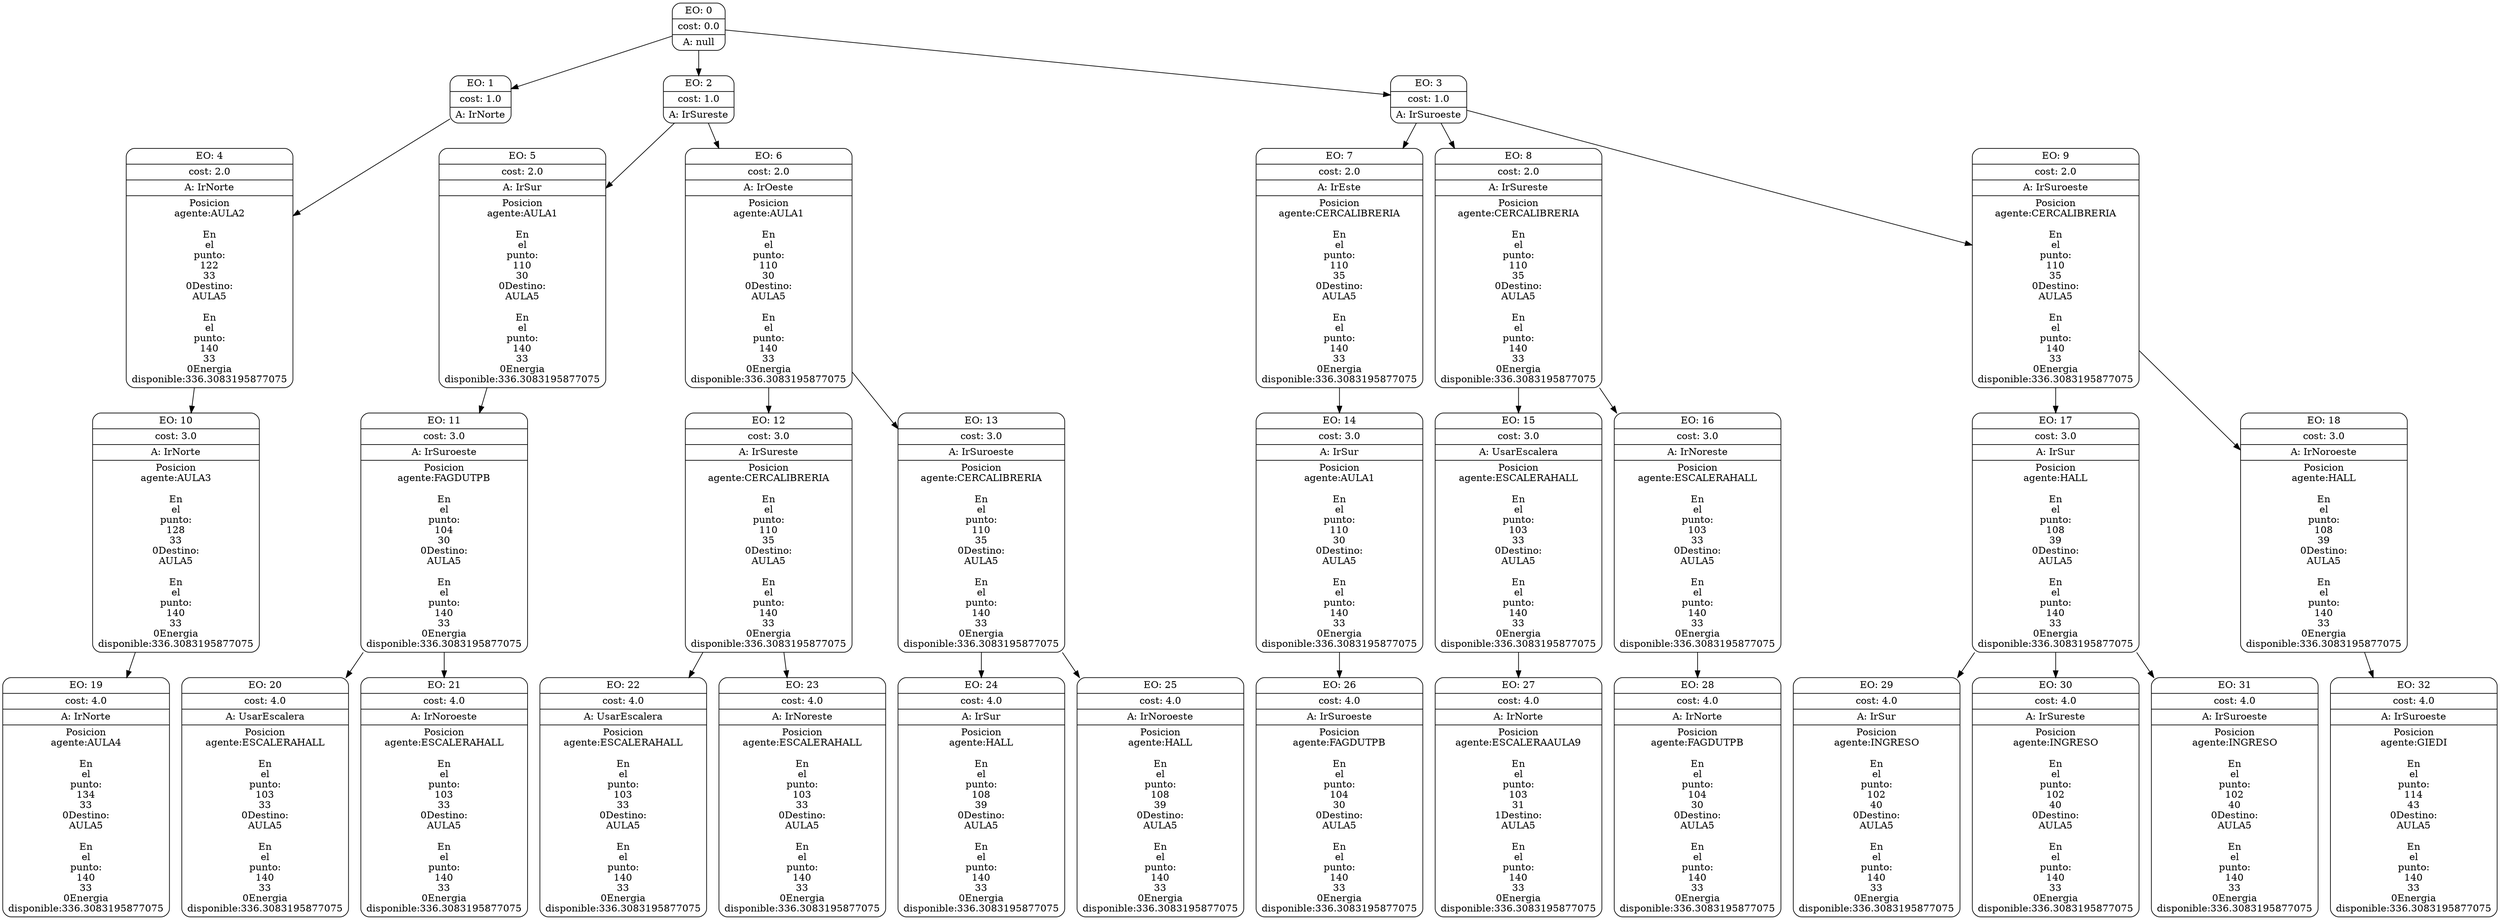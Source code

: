 digraph g {
node [shape = Mrecord];
nodo0[label="{EO: 0|cost: 0.0|A: null}"]
nodo1[label="{EO: 1|cost: 1.0|A: IrNorte}"]
nodo4[label="{EO: 4|cost: 2.0|A: IrNorte|Posicion\nagente:AULA2\n\nEn\nel\npunto:\n122\n33\n0
Destino:\nAULA5\n\nEn\nel\npunto:\n140\n33\n0
Energia\ndisponible:336.3083195877075
}"]
nodo10[label="{EO: 10|cost: 3.0|A: IrNorte|Posicion\nagente:AULA3\n\nEn\nel\npunto:\n128\n33\n0
Destino:\nAULA5\n\nEn\nel\npunto:\n140\n33\n0
Energia\ndisponible:336.3083195877075
}"]
nodo19[label="{EO: 19|cost: 4.0|A: IrNorte|Posicion\nagente:AULA4\n\nEn\nel\npunto:\n134\n33\n0
Destino:\nAULA5\n\nEn\nel\npunto:\n140\n33\n0
Energia\ndisponible:336.3083195877075
}"]

nodo10 -> nodo19;

nodo4 -> nodo10;

nodo1 -> nodo4;

nodo0 -> nodo1;
nodo2[label="{EO: 2|cost: 1.0|A: IrSureste}"]
nodo5[label="{EO: 5|cost: 2.0|A: IrSur|Posicion\nagente:AULA1\n\nEn\nel\npunto:\n110\n30\n0
Destino:\nAULA5\n\nEn\nel\npunto:\n140\n33\n0
Energia\ndisponible:336.3083195877075
}"]
nodo11[label="{EO: 11|cost: 3.0|A: IrSuroeste|Posicion\nagente:FAGDUTPB\n\nEn\nel\npunto:\n104\n30\n0
Destino:\nAULA5\n\nEn\nel\npunto:\n140\n33\n0
Energia\ndisponible:336.3083195877075
}"]
nodo20[label="{EO: 20|cost: 4.0|A: UsarEscalera|Posicion\nagente:ESCALERAHALL\n\nEn\nel\npunto:\n103\n33\n0
Destino:\nAULA5\n\nEn\nel\npunto:\n140\n33\n0
Energia\ndisponible:336.3083195877075
}"]

nodo11 -> nodo20;
nodo21[label="{EO: 21|cost: 4.0|A: IrNoroeste|Posicion\nagente:ESCALERAHALL\n\nEn\nel\npunto:\n103\n33\n0
Destino:\nAULA5\n\nEn\nel\npunto:\n140\n33\n0
Energia\ndisponible:336.3083195877075
}"]

nodo11 -> nodo21;

nodo5 -> nodo11;

nodo2 -> nodo5;
nodo6[label="{EO: 6|cost: 2.0|A: IrOeste|Posicion\nagente:AULA1\n\nEn\nel\npunto:\n110\n30\n0
Destino:\nAULA5\n\nEn\nel\npunto:\n140\n33\n0
Energia\ndisponible:336.3083195877075
}"]
nodo12[label="{EO: 12|cost: 3.0|A: IrSureste|Posicion\nagente:CERCALIBRERIA\n\nEn\nel\npunto:\n110\n35\n0
Destino:\nAULA5\n\nEn\nel\npunto:\n140\n33\n0
Energia\ndisponible:336.3083195877075
}"]
nodo22[label="{EO: 22|cost: 4.0|A: UsarEscalera|Posicion\nagente:ESCALERAHALL\n\nEn\nel\npunto:\n103\n33\n0
Destino:\nAULA5\n\nEn\nel\npunto:\n140\n33\n0
Energia\ndisponible:336.3083195877075
}"]

nodo12 -> nodo22;
nodo23[label="{EO: 23|cost: 4.0|A: IrNoreste|Posicion\nagente:ESCALERAHALL\n\nEn\nel\npunto:\n103\n33\n0
Destino:\nAULA5\n\nEn\nel\npunto:\n140\n33\n0
Energia\ndisponible:336.3083195877075
}"]

nodo12 -> nodo23;

nodo6 -> nodo12;
nodo13[label="{EO: 13|cost: 3.0|A: IrSuroeste|Posicion\nagente:CERCALIBRERIA\n\nEn\nel\npunto:\n110\n35\n0
Destino:\nAULA5\n\nEn\nel\npunto:\n140\n33\n0
Energia\ndisponible:336.3083195877075
}"]
nodo24[label="{EO: 24|cost: 4.0|A: IrSur|Posicion\nagente:HALL\n\nEn\nel\npunto:\n108\n39\n0
Destino:\nAULA5\n\nEn\nel\npunto:\n140\n33\n0
Energia\ndisponible:336.3083195877075
}"]

nodo13 -> nodo24;
nodo25[label="{EO: 25|cost: 4.0|A: IrNoroeste|Posicion\nagente:HALL\n\nEn\nel\npunto:\n108\n39\n0
Destino:\nAULA5\n\nEn\nel\npunto:\n140\n33\n0
Energia\ndisponible:336.3083195877075
}"]

nodo13 -> nodo25;

nodo6 -> nodo13;

nodo2 -> nodo6;

nodo0 -> nodo2;
nodo3[label="{EO: 3|cost: 1.0|A: IrSuroeste}"]
nodo7[label="{EO: 7|cost: 2.0|A: IrEste|Posicion\nagente:CERCALIBRERIA\n\nEn\nel\npunto:\n110\n35\n0
Destino:\nAULA5\n\nEn\nel\npunto:\n140\n33\n0
Energia\ndisponible:336.3083195877075
}"]
nodo14[label="{EO: 14|cost: 3.0|A: IrSur|Posicion\nagente:AULA1\n\nEn\nel\npunto:\n110\n30\n0
Destino:\nAULA5\n\nEn\nel\npunto:\n140\n33\n0
Energia\ndisponible:336.3083195877075
}"]
nodo26[label="{EO: 26|cost: 4.0|A: IrSuroeste|Posicion\nagente:FAGDUTPB\n\nEn\nel\npunto:\n104\n30\n0
Destino:\nAULA5\n\nEn\nel\npunto:\n140\n33\n0
Energia\ndisponible:336.3083195877075
}"]

nodo14 -> nodo26;

nodo7 -> nodo14;

nodo3 -> nodo7;
nodo8[label="{EO: 8|cost: 2.0|A: IrSureste|Posicion\nagente:CERCALIBRERIA\n\nEn\nel\npunto:\n110\n35\n0
Destino:\nAULA5\n\nEn\nel\npunto:\n140\n33\n0
Energia\ndisponible:336.3083195877075
}"]
nodo15[label="{EO: 15|cost: 3.0|A: UsarEscalera|Posicion\nagente:ESCALERAHALL\n\nEn\nel\npunto:\n103\n33\n0
Destino:\nAULA5\n\nEn\nel\npunto:\n140\n33\n0
Energia\ndisponible:336.3083195877075
}"]
nodo27[label="{EO: 27|cost: 4.0|A: IrNorte|Posicion\nagente:ESCALERAAULA9\n\nEn\nel\npunto:\n103\n31\n1
Destino:\nAULA5\n\nEn\nel\npunto:\n140\n33\n0
Energia\ndisponible:336.3083195877075
}"]

nodo15 -> nodo27;

nodo8 -> nodo15;
nodo16[label="{EO: 16|cost: 3.0|A: IrNoreste|Posicion\nagente:ESCALERAHALL\n\nEn\nel\npunto:\n103\n33\n0
Destino:\nAULA5\n\nEn\nel\npunto:\n140\n33\n0
Energia\ndisponible:336.3083195877075
}"]
nodo28[label="{EO: 28|cost: 4.0|A: IrNorte|Posicion\nagente:FAGDUTPB\n\nEn\nel\npunto:\n104\n30\n0
Destino:\nAULA5\n\nEn\nel\npunto:\n140\n33\n0
Energia\ndisponible:336.3083195877075
}"]

nodo16 -> nodo28;

nodo8 -> nodo16;

nodo3 -> nodo8;
nodo9[label="{EO: 9|cost: 2.0|A: IrSuroeste|Posicion\nagente:CERCALIBRERIA\n\nEn\nel\npunto:\n110\n35\n0
Destino:\nAULA5\n\nEn\nel\npunto:\n140\n33\n0
Energia\ndisponible:336.3083195877075
}"]
nodo17[label="{EO: 17|cost: 3.0|A: IrSur|Posicion\nagente:HALL\n\nEn\nel\npunto:\n108\n39\n0
Destino:\nAULA5\n\nEn\nel\npunto:\n140\n33\n0
Energia\ndisponible:336.3083195877075
}"]
nodo29[label="{EO: 29|cost: 4.0|A: IrSur|Posicion\nagente:INGRESO\n\nEn\nel\npunto:\n102\n40\n0
Destino:\nAULA5\n\nEn\nel\npunto:\n140\n33\n0
Energia\ndisponible:336.3083195877075
}"]

nodo17 -> nodo29;
nodo30[label="{EO: 30|cost: 4.0|A: IrSureste|Posicion\nagente:INGRESO\n\nEn\nel\npunto:\n102\n40\n0
Destino:\nAULA5\n\nEn\nel\npunto:\n140\n33\n0
Energia\ndisponible:336.3083195877075
}"]

nodo17 -> nodo30;
nodo31[label="{EO: 31|cost: 4.0|A: IrSuroeste|Posicion\nagente:INGRESO\n\nEn\nel\npunto:\n102\n40\n0
Destino:\nAULA5\n\nEn\nel\npunto:\n140\n33\n0
Energia\ndisponible:336.3083195877075
}"]

nodo17 -> nodo31;

nodo9 -> nodo17;
nodo18[label="{EO: 18|cost: 3.0|A: IrNoroeste|Posicion\nagente:HALL\n\nEn\nel\npunto:\n108\n39\n0
Destino:\nAULA5\n\nEn\nel\npunto:\n140\n33\n0
Energia\ndisponible:336.3083195877075
}"]
nodo32[label="{EO: 32|cost: 4.0|A: IrSuroeste|Posicion\nagente:GIEDI\n\nEn\nel\npunto:\n114\n43\n0
Destino:\nAULA5\n\nEn\nel\npunto:\n140\n33\n0
Energia\ndisponible:336.3083195877075
}"]

nodo18 -> nodo32;

nodo9 -> nodo18;

nodo3 -> nodo9;

nodo0 -> nodo3;


}